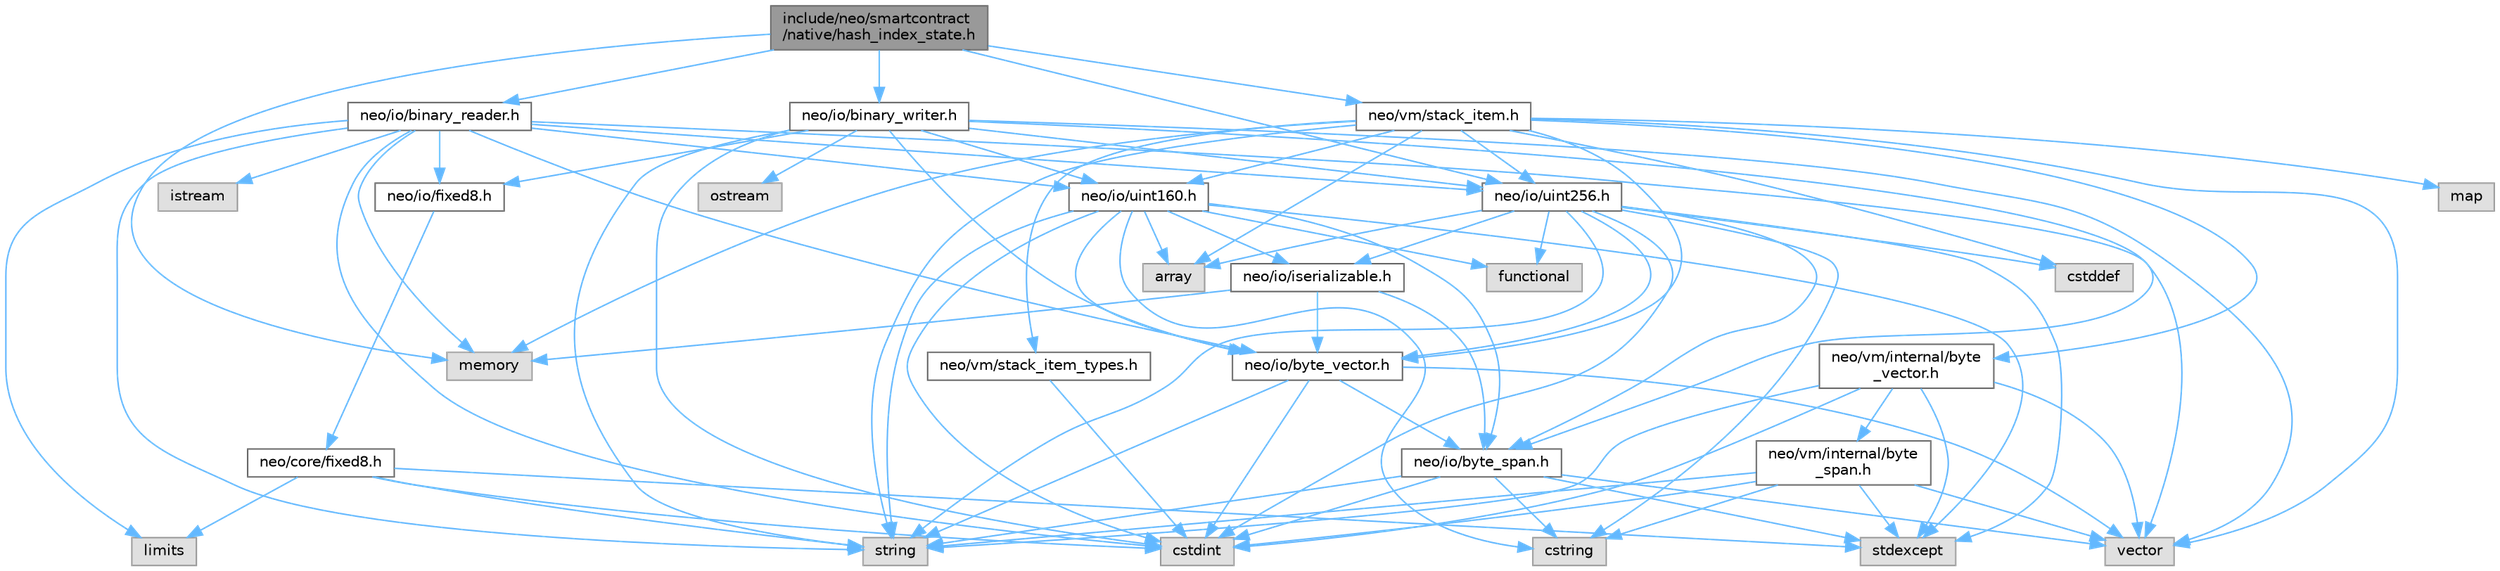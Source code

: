 digraph "include/neo/smartcontract/native/hash_index_state.h"
{
 // LATEX_PDF_SIZE
  bgcolor="transparent";
  edge [fontname=Helvetica,fontsize=10,labelfontname=Helvetica,labelfontsize=10];
  node [fontname=Helvetica,fontsize=10,shape=box,height=0.2,width=0.4];
  Node1 [id="Node000001",label="include/neo/smartcontract\l/native/hash_index_state.h",height=0.2,width=0.4,color="gray40", fillcolor="grey60", style="filled", fontcolor="black",tooltip=" "];
  Node1 -> Node2 [id="edge83_Node000001_Node000002",color="steelblue1",style="solid",tooltip=" "];
  Node2 [id="Node000002",label="neo/io/binary_reader.h",height=0.2,width=0.4,color="grey40", fillcolor="white", style="filled",URL="$binary__reader_8h.html",tooltip=" "];
  Node2 -> Node3 [id="edge84_Node000002_Node000003",color="steelblue1",style="solid",tooltip=" "];
  Node3 [id="Node000003",label="neo/io/byte_vector.h",height=0.2,width=0.4,color="grey40", fillcolor="white", style="filled",URL="$io_2byte__vector_8h.html",tooltip=" "];
  Node3 -> Node4 [id="edge85_Node000003_Node000004",color="steelblue1",style="solid",tooltip=" "];
  Node4 [id="Node000004",label="neo/io/byte_span.h",height=0.2,width=0.4,color="grey40", fillcolor="white", style="filled",URL="$io_2byte__span_8h.html",tooltip=" "];
  Node4 -> Node5 [id="edge86_Node000004_Node000005",color="steelblue1",style="solid",tooltip=" "];
  Node5 [id="Node000005",label="cstdint",height=0.2,width=0.4,color="grey60", fillcolor="#E0E0E0", style="filled",tooltip=" "];
  Node4 -> Node6 [id="edge87_Node000004_Node000006",color="steelblue1",style="solid",tooltip=" "];
  Node6 [id="Node000006",label="cstring",height=0.2,width=0.4,color="grey60", fillcolor="#E0E0E0", style="filled",tooltip=" "];
  Node4 -> Node7 [id="edge88_Node000004_Node000007",color="steelblue1",style="solid",tooltip=" "];
  Node7 [id="Node000007",label="stdexcept",height=0.2,width=0.4,color="grey60", fillcolor="#E0E0E0", style="filled",tooltip=" "];
  Node4 -> Node8 [id="edge89_Node000004_Node000008",color="steelblue1",style="solid",tooltip=" "];
  Node8 [id="Node000008",label="string",height=0.2,width=0.4,color="grey60", fillcolor="#E0E0E0", style="filled",tooltip=" "];
  Node4 -> Node9 [id="edge90_Node000004_Node000009",color="steelblue1",style="solid",tooltip=" "];
  Node9 [id="Node000009",label="vector",height=0.2,width=0.4,color="grey60", fillcolor="#E0E0E0", style="filled",tooltip=" "];
  Node3 -> Node5 [id="edge91_Node000003_Node000005",color="steelblue1",style="solid",tooltip=" "];
  Node3 -> Node8 [id="edge92_Node000003_Node000008",color="steelblue1",style="solid",tooltip=" "];
  Node3 -> Node9 [id="edge93_Node000003_Node000009",color="steelblue1",style="solid",tooltip=" "];
  Node2 -> Node10 [id="edge94_Node000002_Node000010",color="steelblue1",style="solid",tooltip=" "];
  Node10 [id="Node000010",label="neo/io/fixed8.h",height=0.2,width=0.4,color="grey40", fillcolor="white", style="filled",URL="$io_2fixed8_8h.html",tooltip=" "];
  Node10 -> Node11 [id="edge95_Node000010_Node000011",color="steelblue1",style="solid",tooltip=" "];
  Node11 [id="Node000011",label="neo/core/fixed8.h",height=0.2,width=0.4,color="grey40", fillcolor="white", style="filled",URL="$core_2fixed8_8h.html",tooltip=" "];
  Node11 -> Node5 [id="edge96_Node000011_Node000005",color="steelblue1",style="solid",tooltip=" "];
  Node11 -> Node12 [id="edge97_Node000011_Node000012",color="steelblue1",style="solid",tooltip=" "];
  Node12 [id="Node000012",label="limits",height=0.2,width=0.4,color="grey60", fillcolor="#E0E0E0", style="filled",tooltip=" "];
  Node11 -> Node7 [id="edge98_Node000011_Node000007",color="steelblue1",style="solid",tooltip=" "];
  Node11 -> Node8 [id="edge99_Node000011_Node000008",color="steelblue1",style="solid",tooltip=" "];
  Node2 -> Node13 [id="edge100_Node000002_Node000013",color="steelblue1",style="solid",tooltip=" "];
  Node13 [id="Node000013",label="neo/io/uint160.h",height=0.2,width=0.4,color="grey40", fillcolor="white", style="filled",URL="$uint160_8h.html",tooltip=" "];
  Node13 -> Node4 [id="edge101_Node000013_Node000004",color="steelblue1",style="solid",tooltip=" "];
  Node13 -> Node3 [id="edge102_Node000013_Node000003",color="steelblue1",style="solid",tooltip=" "];
  Node13 -> Node14 [id="edge103_Node000013_Node000014",color="steelblue1",style="solid",tooltip=" "];
  Node14 [id="Node000014",label="neo/io/iserializable.h",height=0.2,width=0.4,color="grey40", fillcolor="white", style="filled",URL="$iserializable_8h.html",tooltip=" "];
  Node14 -> Node4 [id="edge104_Node000014_Node000004",color="steelblue1",style="solid",tooltip=" "];
  Node14 -> Node3 [id="edge105_Node000014_Node000003",color="steelblue1",style="solid",tooltip=" "];
  Node14 -> Node15 [id="edge106_Node000014_Node000015",color="steelblue1",style="solid",tooltip=" "];
  Node15 [id="Node000015",label="memory",height=0.2,width=0.4,color="grey60", fillcolor="#E0E0E0", style="filled",tooltip=" "];
  Node13 -> Node16 [id="edge107_Node000013_Node000016",color="steelblue1",style="solid",tooltip=" "];
  Node16 [id="Node000016",label="array",height=0.2,width=0.4,color="grey60", fillcolor="#E0E0E0", style="filled",tooltip=" "];
  Node13 -> Node5 [id="edge108_Node000013_Node000005",color="steelblue1",style="solid",tooltip=" "];
  Node13 -> Node6 [id="edge109_Node000013_Node000006",color="steelblue1",style="solid",tooltip=" "];
  Node13 -> Node17 [id="edge110_Node000013_Node000017",color="steelblue1",style="solid",tooltip=" "];
  Node17 [id="Node000017",label="functional",height=0.2,width=0.4,color="grey60", fillcolor="#E0E0E0", style="filled",tooltip=" "];
  Node13 -> Node7 [id="edge111_Node000013_Node000007",color="steelblue1",style="solid",tooltip=" "];
  Node13 -> Node8 [id="edge112_Node000013_Node000008",color="steelblue1",style="solid",tooltip=" "];
  Node2 -> Node18 [id="edge113_Node000002_Node000018",color="steelblue1",style="solid",tooltip=" "];
  Node18 [id="Node000018",label="neo/io/uint256.h",height=0.2,width=0.4,color="grey40", fillcolor="white", style="filled",URL="$uint256_8h.html",tooltip=" "];
  Node18 -> Node4 [id="edge114_Node000018_Node000004",color="steelblue1",style="solid",tooltip=" "];
  Node18 -> Node3 [id="edge115_Node000018_Node000003",color="steelblue1",style="solid",tooltip=" "];
  Node18 -> Node14 [id="edge116_Node000018_Node000014",color="steelblue1",style="solid",tooltip=" "];
  Node18 -> Node16 [id="edge117_Node000018_Node000016",color="steelblue1",style="solid",tooltip=" "];
  Node18 -> Node19 [id="edge118_Node000018_Node000019",color="steelblue1",style="solid",tooltip=" "];
  Node19 [id="Node000019",label="cstddef",height=0.2,width=0.4,color="grey60", fillcolor="#E0E0E0", style="filled",tooltip=" "];
  Node18 -> Node5 [id="edge119_Node000018_Node000005",color="steelblue1",style="solid",tooltip=" "];
  Node18 -> Node6 [id="edge120_Node000018_Node000006",color="steelblue1",style="solid",tooltip=" "];
  Node18 -> Node17 [id="edge121_Node000018_Node000017",color="steelblue1",style="solid",tooltip=" "];
  Node18 -> Node7 [id="edge122_Node000018_Node000007",color="steelblue1",style="solid",tooltip=" "];
  Node18 -> Node8 [id="edge123_Node000018_Node000008",color="steelblue1",style="solid",tooltip=" "];
  Node2 -> Node5 [id="edge124_Node000002_Node000005",color="steelblue1",style="solid",tooltip=" "];
  Node2 -> Node20 [id="edge125_Node000002_Node000020",color="steelblue1",style="solid",tooltip=" "];
  Node20 [id="Node000020",label="istream",height=0.2,width=0.4,color="grey60", fillcolor="#E0E0E0", style="filled",tooltip=" "];
  Node2 -> Node12 [id="edge126_Node000002_Node000012",color="steelblue1",style="solid",tooltip=" "];
  Node2 -> Node15 [id="edge127_Node000002_Node000015",color="steelblue1",style="solid",tooltip=" "];
  Node2 -> Node8 [id="edge128_Node000002_Node000008",color="steelblue1",style="solid",tooltip=" "];
  Node2 -> Node9 [id="edge129_Node000002_Node000009",color="steelblue1",style="solid",tooltip=" "];
  Node1 -> Node21 [id="edge130_Node000001_Node000021",color="steelblue1",style="solid",tooltip=" "];
  Node21 [id="Node000021",label="neo/io/binary_writer.h",height=0.2,width=0.4,color="grey40", fillcolor="white", style="filled",URL="$binary__writer_8h.html",tooltip=" "];
  Node21 -> Node4 [id="edge131_Node000021_Node000004",color="steelblue1",style="solid",tooltip=" "];
  Node21 -> Node3 [id="edge132_Node000021_Node000003",color="steelblue1",style="solid",tooltip=" "];
  Node21 -> Node10 [id="edge133_Node000021_Node000010",color="steelblue1",style="solid",tooltip=" "];
  Node21 -> Node13 [id="edge134_Node000021_Node000013",color="steelblue1",style="solid",tooltip=" "];
  Node21 -> Node18 [id="edge135_Node000021_Node000018",color="steelblue1",style="solid",tooltip=" "];
  Node21 -> Node5 [id="edge136_Node000021_Node000005",color="steelblue1",style="solid",tooltip=" "];
  Node21 -> Node22 [id="edge137_Node000021_Node000022",color="steelblue1",style="solid",tooltip=" "];
  Node22 [id="Node000022",label="ostream",height=0.2,width=0.4,color="grey60", fillcolor="#E0E0E0", style="filled",tooltip=" "];
  Node21 -> Node8 [id="edge138_Node000021_Node000008",color="steelblue1",style="solid",tooltip=" "];
  Node21 -> Node9 [id="edge139_Node000021_Node000009",color="steelblue1",style="solid",tooltip=" "];
  Node1 -> Node18 [id="edge140_Node000001_Node000018",color="steelblue1",style="solid",tooltip=" "];
  Node1 -> Node23 [id="edge141_Node000001_Node000023",color="steelblue1",style="solid",tooltip=" "];
  Node23 [id="Node000023",label="neo/vm/stack_item.h",height=0.2,width=0.4,color="grey40", fillcolor="white", style="filled",URL="$stack__item_8h.html",tooltip=" "];
  Node23 -> Node3 [id="edge142_Node000023_Node000003",color="steelblue1",style="solid",tooltip=" "];
  Node23 -> Node13 [id="edge143_Node000023_Node000013",color="steelblue1",style="solid",tooltip=" "];
  Node23 -> Node18 [id="edge144_Node000023_Node000018",color="steelblue1",style="solid",tooltip=" "];
  Node23 -> Node24 [id="edge145_Node000023_Node000024",color="steelblue1",style="solid",tooltip=" "];
  Node24 [id="Node000024",label="neo/vm/internal/byte\l_vector.h",height=0.2,width=0.4,color="grey40", fillcolor="white", style="filled",URL="$vm_2internal_2byte__vector_8h.html",tooltip=" "];
  Node24 -> Node25 [id="edge146_Node000024_Node000025",color="steelblue1",style="solid",tooltip=" "];
  Node25 [id="Node000025",label="neo/vm/internal/byte\l_span.h",height=0.2,width=0.4,color="grey40", fillcolor="white", style="filled",URL="$vm_2internal_2byte__span_8h.html",tooltip=" "];
  Node25 -> Node5 [id="edge147_Node000025_Node000005",color="steelblue1",style="solid",tooltip=" "];
  Node25 -> Node6 [id="edge148_Node000025_Node000006",color="steelblue1",style="solid",tooltip=" "];
  Node25 -> Node7 [id="edge149_Node000025_Node000007",color="steelblue1",style="solid",tooltip=" "];
  Node25 -> Node8 [id="edge150_Node000025_Node000008",color="steelblue1",style="solid",tooltip=" "];
  Node25 -> Node9 [id="edge151_Node000025_Node000009",color="steelblue1",style="solid",tooltip=" "];
  Node24 -> Node5 [id="edge152_Node000024_Node000005",color="steelblue1",style="solid",tooltip=" "];
  Node24 -> Node7 [id="edge153_Node000024_Node000007",color="steelblue1",style="solid",tooltip=" "];
  Node24 -> Node8 [id="edge154_Node000024_Node000008",color="steelblue1",style="solid",tooltip=" "];
  Node24 -> Node9 [id="edge155_Node000024_Node000009",color="steelblue1",style="solid",tooltip=" "];
  Node23 -> Node26 [id="edge156_Node000023_Node000026",color="steelblue1",style="solid",tooltip=" "];
  Node26 [id="Node000026",label="neo/vm/stack_item_types.h",height=0.2,width=0.4,color="grey40", fillcolor="white", style="filled",URL="$stack__item__types_8h.html",tooltip=" "];
  Node26 -> Node5 [id="edge157_Node000026_Node000005",color="steelblue1",style="solid",tooltip=" "];
  Node23 -> Node16 [id="edge158_Node000023_Node000016",color="steelblue1",style="solid",tooltip=" "];
  Node23 -> Node19 [id="edge159_Node000023_Node000019",color="steelblue1",style="solid",tooltip=" "];
  Node23 -> Node27 [id="edge160_Node000023_Node000027",color="steelblue1",style="solid",tooltip=" "];
  Node27 [id="Node000027",label="map",height=0.2,width=0.4,color="grey60", fillcolor="#E0E0E0", style="filled",tooltip=" "];
  Node23 -> Node15 [id="edge161_Node000023_Node000015",color="steelblue1",style="solid",tooltip=" "];
  Node23 -> Node8 [id="edge162_Node000023_Node000008",color="steelblue1",style="solid",tooltip=" "];
  Node23 -> Node9 [id="edge163_Node000023_Node000009",color="steelblue1",style="solid",tooltip=" "];
  Node1 -> Node15 [id="edge164_Node000001_Node000015",color="steelblue1",style="solid",tooltip=" "];
}
